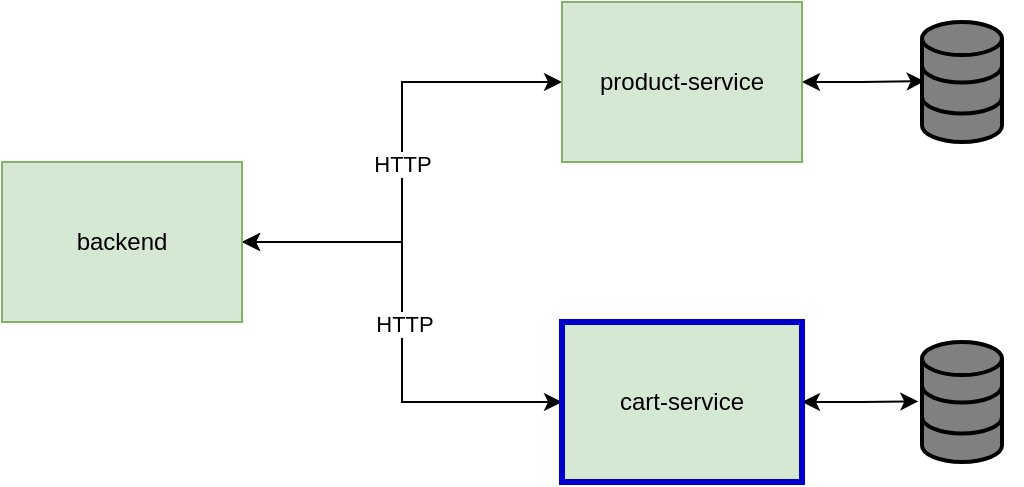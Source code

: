 <mxfile version="20.8.10" type="device"><diagram name="Page-1" id="FCj1iujqYuEGZv1u8YMu"><mxGraphModel dx="1418" dy="820" grid="1" gridSize="10" guides="1" tooltips="1" connect="1" arrows="1" fold="1" page="0" pageScale="1" pageWidth="850" pageHeight="1100" math="0" shadow="0"><root><mxCell id="0"/><mxCell id="1" parent="0"/><mxCell id="Snq1-JvaH1m_MtE0RjBQ-4" style="edgeStyle=orthogonalEdgeStyle;rounded=0;orthogonalLoop=1;jettySize=auto;html=1;entryX=0;entryY=0.5;entryDx=0;entryDy=0;startArrow=classic;startFill=1;" parent="1" source="Snq1-JvaH1m_MtE0RjBQ-1" target="Snq1-JvaH1m_MtE0RjBQ-2" edge="1"><mxGeometry relative="1" as="geometry"/></mxCell><mxCell id="Snq1-JvaH1m_MtE0RjBQ-6" value="HTTP" style="edgeLabel;html=1;align=center;verticalAlign=middle;resizable=0;points=[];" parent="Snq1-JvaH1m_MtE0RjBQ-4" vertex="1" connectable="0"><mxGeometry x="0.061" relative="1" as="geometry"><mxPoint y="8" as="offset"/></mxGeometry></mxCell><mxCell id="Snq1-JvaH1m_MtE0RjBQ-5" style="edgeStyle=orthogonalEdgeStyle;rounded=0;orthogonalLoop=1;jettySize=auto;html=1;startArrow=classic;startFill=1;" parent="1" source="Snq1-JvaH1m_MtE0RjBQ-1" target="Snq1-JvaH1m_MtE0RjBQ-3" edge="1"><mxGeometry relative="1" as="geometry"/></mxCell><mxCell id="Snq1-JvaH1m_MtE0RjBQ-7" value="HTTP" style="edgeLabel;html=1;align=center;verticalAlign=middle;resizable=0;points=[];" parent="Snq1-JvaH1m_MtE0RjBQ-5" vertex="1" connectable="0"><mxGeometry x="0.095" y="1" relative="1" as="geometry"><mxPoint y="-11" as="offset"/></mxGeometry></mxCell><mxCell id="Snq1-JvaH1m_MtE0RjBQ-1" value="backend" style="rounded=0;whiteSpace=wrap;html=1;fillColor=#d5e8d4;strokeColor=#82b366;" parent="1" vertex="1"><mxGeometry y="280" width="120" height="80" as="geometry"/></mxCell><mxCell id="Snq1-JvaH1m_MtE0RjBQ-10" style="edgeStyle=orthogonalEdgeStyle;rounded=0;orthogonalLoop=1;jettySize=auto;html=1;entryX=0.034;entryY=0.493;entryDx=0;entryDy=0;entryPerimeter=0;startArrow=classic;startFill=1;" parent="1" source="Snq1-JvaH1m_MtE0RjBQ-2" target="Snq1-JvaH1m_MtE0RjBQ-9" edge="1"><mxGeometry relative="1" as="geometry"/></mxCell><mxCell id="Snq1-JvaH1m_MtE0RjBQ-2" value="product-service" style="rounded=0;whiteSpace=wrap;html=1;fillColor=#d5e8d4;strokeColor=#82b366;" parent="1" vertex="1"><mxGeometry x="280" y="200" width="120" height="80" as="geometry"/></mxCell><mxCell id="Snq1-JvaH1m_MtE0RjBQ-22" style="edgeStyle=orthogonalEdgeStyle;rounded=0;orthogonalLoop=1;jettySize=auto;html=1;entryX=-0.046;entryY=0.495;entryDx=0;entryDy=0;entryPerimeter=0;startArrow=classic;startFill=1;" parent="1" source="Snq1-JvaH1m_MtE0RjBQ-3" target="Snq1-JvaH1m_MtE0RjBQ-19" edge="1"><mxGeometry relative="1" as="geometry"/></mxCell><mxCell id="Snq1-JvaH1m_MtE0RjBQ-3" value="cart-service" style="rounded=0;whiteSpace=wrap;html=1;fillColor=#d5e8d4;strokeColor=#0000CC;strokeWidth=3;" parent="1" vertex="1"><mxGeometry x="280" y="360" width="120" height="80" as="geometry"/></mxCell><mxCell id="Snq1-JvaH1m_MtE0RjBQ-14" value="" style="group" parent="1" vertex="1" connectable="0"><mxGeometry x="460" y="210" width="50" height="70" as="geometry"/></mxCell><mxCell id="Snq1-JvaH1m_MtE0RjBQ-9" value="" style="html=1;verticalLabelPosition=bottom;align=center;labelBackgroundColor=#ffffff;verticalAlign=top;strokeWidth=2;strokeColor=#000000;shadow=0;dashed=0;shape=mxgraph.ios7.icons.data;fillColor=#808080;" parent="Snq1-JvaH1m_MtE0RjBQ-14" vertex="1"><mxGeometry width="40" height="60" as="geometry"/></mxCell><mxCell id="Snq1-JvaH1m_MtE0RjBQ-11" value="" style="shape=image;verticalLabelPosition=bottom;labelBackgroundColor=default;verticalAlign=top;aspect=fixed;imageAspect=0;image=https://cdn.icon-icons.com/icons2/2415/PNG/512/mongodb_original_logo_icon_146424.png;" parent="Snq1-JvaH1m_MtE0RjBQ-14" vertex="1"><mxGeometry x="20" y="40" width="30" height="30" as="geometry"/></mxCell><mxCell id="Snq1-JvaH1m_MtE0RjBQ-24" value="" style="group" parent="1" vertex="1" connectable="0"><mxGeometry x="460" y="370" width="50" height="70" as="geometry"/></mxCell><mxCell id="Snq1-JvaH1m_MtE0RjBQ-19" value="" style="html=1;verticalLabelPosition=bottom;align=center;labelBackgroundColor=#ffffff;verticalAlign=top;strokeWidth=2;strokeColor=#000000;shadow=0;dashed=0;shape=mxgraph.ios7.icons.data;fillColor=#808080;container=0;" parent="Snq1-JvaH1m_MtE0RjBQ-24" vertex="1"><mxGeometry width="40" height="60" as="geometry"/></mxCell><mxCell id="Snq1-JvaH1m_MtE0RjBQ-23" value="" style="shape=image;verticalLabelPosition=bottom;labelBackgroundColor=default;verticalAlign=top;aspect=fixed;imageAspect=0;image=https://upload.wikimedia.org/wikipedia/commons/thumb/2/29/Postgresql_elephant.svg/1985px-Postgresql_elephant.svg.png;container=0;" parent="Snq1-JvaH1m_MtE0RjBQ-24" vertex="1"><mxGeometry x="20.92" y="40" width="29.08" height="30" as="geometry"/></mxCell></root></mxGraphModel></diagram></mxfile>
